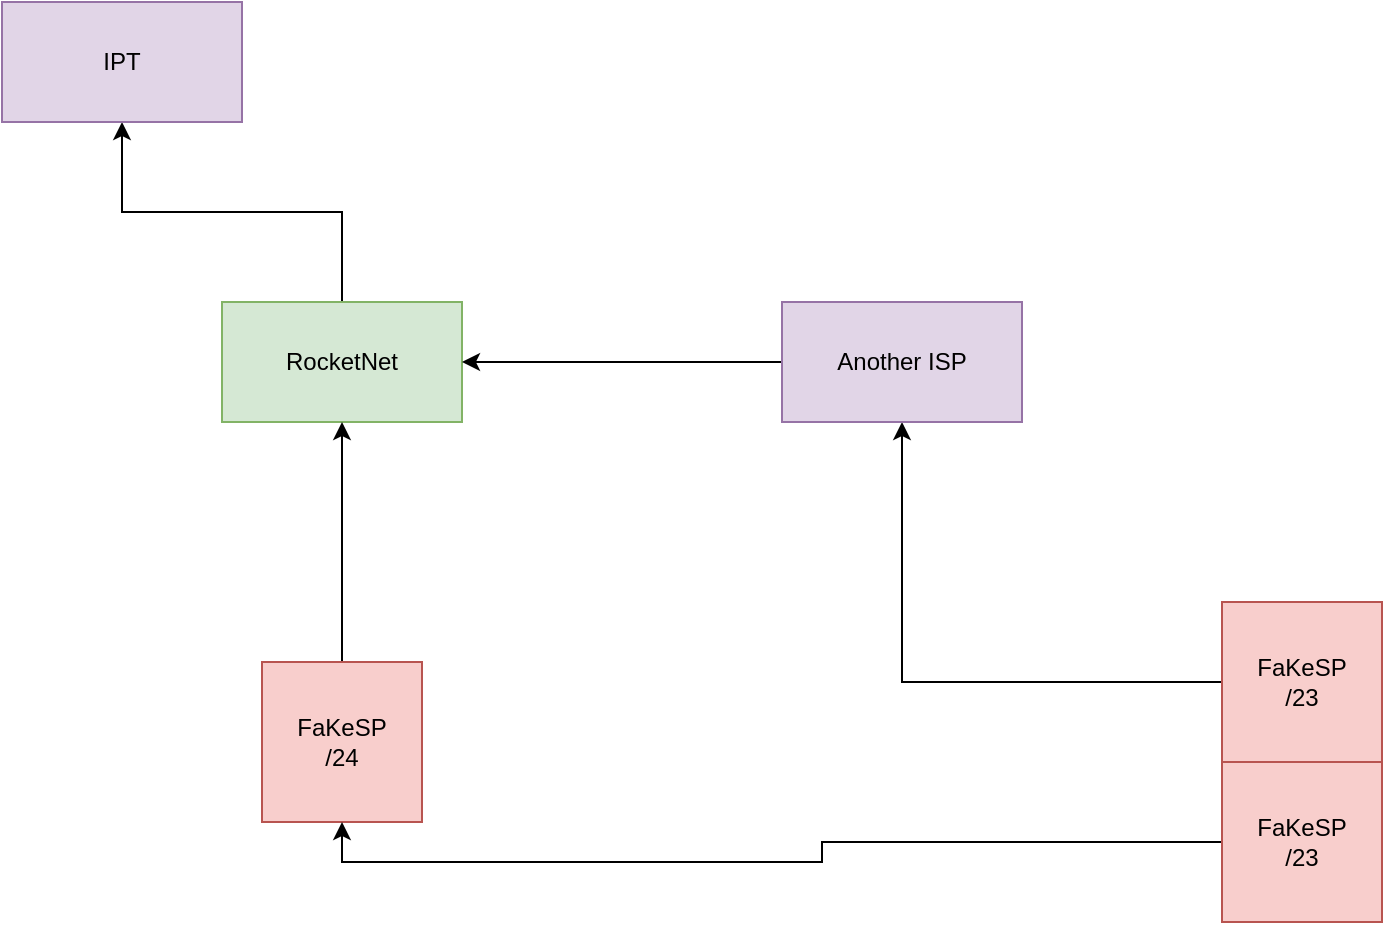 <mxfile version="26.0.6">
  <diagram name="Page-1" id="AUUIH0nNnKVow_W6sG0M">
    <mxGraphModel dx="1050" dy="522" grid="1" gridSize="10" guides="1" tooltips="1" connect="1" arrows="1" fold="1" page="1" pageScale="1" pageWidth="850" pageHeight="1100" math="0" shadow="0">
      <root>
        <mxCell id="0" />
        <mxCell id="1" parent="0" />
        <mxCell id="oSqtunQE7mTlUWsk9q3p-7" style="edgeStyle=orthogonalEdgeStyle;rounded=0;orthogonalLoop=1;jettySize=auto;html=1;exitX=0.5;exitY=0;exitDx=0;exitDy=0;entryX=0.5;entryY=1;entryDx=0;entryDy=0;" edge="1" parent="1" source="oSqtunQE7mTlUWsk9q3p-1" target="oSqtunQE7mTlUWsk9q3p-6">
          <mxGeometry relative="1" as="geometry" />
        </mxCell>
        <mxCell id="oSqtunQE7mTlUWsk9q3p-1" value="RocketNet" style="rounded=0;whiteSpace=wrap;html=1;fillColor=#d5e8d4;strokeColor=#82b366;" vertex="1" parent="1">
          <mxGeometry x="210" y="190" width="120" height="60" as="geometry" />
        </mxCell>
        <mxCell id="oSqtunQE7mTlUWsk9q3p-8" style="edgeStyle=orthogonalEdgeStyle;rounded=0;orthogonalLoop=1;jettySize=auto;html=1;entryX=0.5;entryY=1;entryDx=0;entryDy=0;" edge="1" parent="1" source="oSqtunQE7mTlUWsk9q3p-2" target="oSqtunQE7mTlUWsk9q3p-1">
          <mxGeometry relative="1" as="geometry" />
        </mxCell>
        <mxCell id="oSqtunQE7mTlUWsk9q3p-2" value="FaKeSP&lt;div&gt;/24&lt;/div&gt;" style="whiteSpace=wrap;html=1;aspect=fixed;fillColor=#f8cecc;strokeColor=#b85450;" vertex="1" parent="1">
          <mxGeometry x="230" y="370" width="80" height="80" as="geometry" />
        </mxCell>
        <mxCell id="oSqtunQE7mTlUWsk9q3p-13" style="edgeStyle=orthogonalEdgeStyle;rounded=0;orthogonalLoop=1;jettySize=auto;html=1;entryX=0.5;entryY=1;entryDx=0;entryDy=0;" edge="1" parent="1" source="oSqtunQE7mTlUWsk9q3p-3" target="oSqtunQE7mTlUWsk9q3p-2">
          <mxGeometry relative="1" as="geometry" />
        </mxCell>
        <mxCell id="oSqtunQE7mTlUWsk9q3p-3" value="FaKeSP&lt;div&gt;/23&lt;/div&gt;" style="whiteSpace=wrap;html=1;aspect=fixed;fillColor=#f8cecc;strokeColor=#b85450;" vertex="1" parent="1">
          <mxGeometry x="710" y="420" width="80" height="80" as="geometry" />
        </mxCell>
        <mxCell id="oSqtunQE7mTlUWsk9q3p-9" style="edgeStyle=orthogonalEdgeStyle;rounded=0;orthogonalLoop=1;jettySize=auto;html=1;entryX=0.5;entryY=1;entryDx=0;entryDy=0;exitX=0;exitY=0.5;exitDx=0;exitDy=0;" edge="1" parent="1" source="oSqtunQE7mTlUWsk9q3p-4" target="oSqtunQE7mTlUWsk9q3p-5">
          <mxGeometry relative="1" as="geometry" />
        </mxCell>
        <mxCell id="oSqtunQE7mTlUWsk9q3p-4" value="FaKeSP&lt;div&gt;/23&lt;/div&gt;" style="whiteSpace=wrap;html=1;aspect=fixed;fillColor=#f8cecc;strokeColor=#b85450;" vertex="1" parent="1">
          <mxGeometry x="710" y="340" width="80" height="80" as="geometry" />
        </mxCell>
        <mxCell id="oSqtunQE7mTlUWsk9q3p-11" style="edgeStyle=orthogonalEdgeStyle;rounded=0;orthogonalLoop=1;jettySize=auto;html=1;entryX=1;entryY=0.5;entryDx=0;entryDy=0;" edge="1" parent="1" source="oSqtunQE7mTlUWsk9q3p-5" target="oSqtunQE7mTlUWsk9q3p-1">
          <mxGeometry relative="1" as="geometry" />
        </mxCell>
        <mxCell id="oSqtunQE7mTlUWsk9q3p-5" value="Another ISP" style="rounded=0;whiteSpace=wrap;html=1;fillColor=#e1d5e7;strokeColor=#9673a6;" vertex="1" parent="1">
          <mxGeometry x="490" y="190" width="120" height="60" as="geometry" />
        </mxCell>
        <mxCell id="oSqtunQE7mTlUWsk9q3p-6" value="IPT" style="rounded=0;whiteSpace=wrap;html=1;fillColor=#e1d5e7;strokeColor=#9673a6;" vertex="1" parent="1">
          <mxGeometry x="100" y="40" width="120" height="60" as="geometry" />
        </mxCell>
      </root>
    </mxGraphModel>
  </diagram>
</mxfile>
